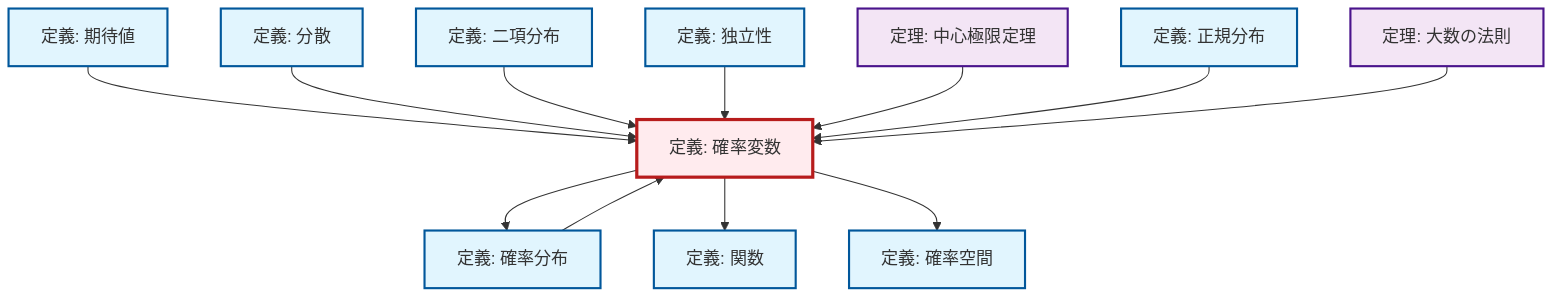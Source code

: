graph TD
    classDef definition fill:#e1f5fe,stroke:#01579b,stroke-width:2px
    classDef theorem fill:#f3e5f5,stroke:#4a148c,stroke-width:2px
    classDef axiom fill:#fff3e0,stroke:#e65100,stroke-width:2px
    classDef example fill:#e8f5e9,stroke:#1b5e20,stroke-width:2px
    classDef current fill:#ffebee,stroke:#b71c1c,stroke-width:3px
    def-probability-space["定義: 確率空間"]:::definition
    def-binomial-distribution["定義: 二項分布"]:::definition
    thm-law-of-large-numbers["定理: 大数の法則"]:::theorem
    def-function["定義: 関数"]:::definition
    thm-central-limit["定理: 中心極限定理"]:::theorem
    def-normal-distribution["定義: 正規分布"]:::definition
    def-probability-distribution["定義: 確率分布"]:::definition
    def-random-variable["定義: 確率変数"]:::definition
    def-expectation["定義: 期待値"]:::definition
    def-variance["定義: 分散"]:::definition
    def-independence["定義: 独立性"]:::definition
    def-random-variable --> def-probability-distribution
    def-expectation --> def-random-variable
    def-variance --> def-random-variable
    def-binomial-distribution --> def-random-variable
    def-independence --> def-random-variable
    def-probability-distribution --> def-random-variable
    thm-central-limit --> def-random-variable
    def-normal-distribution --> def-random-variable
    def-random-variable --> def-function
    def-random-variable --> def-probability-space
    thm-law-of-large-numbers --> def-random-variable
    class def-random-variable current